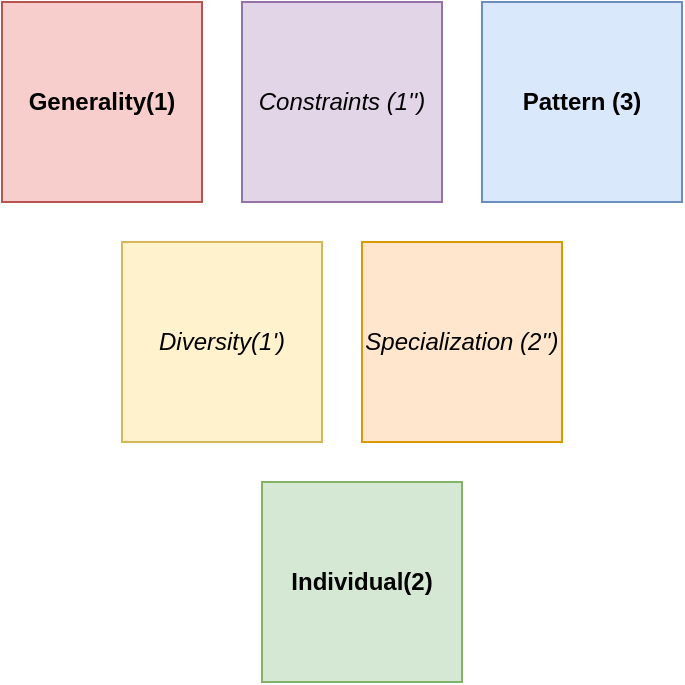 <mxfile version="13.6.5" type="github"><diagram id="23cd3d57-70d3-aa07-4344-c8512c3c706a" name="Page-1"><mxGraphModel dx="648" dy="415" grid="1" gridSize="10" guides="1" tooltips="1" connect="1" arrows="1" fold="1" page="1" pageScale="1" pageWidth="850" pageHeight="1100" background="#ffffff" math="0" shadow="0"><root><mxCell id="0"/><mxCell id="1" parent="0"/><mxCell id="KarUgZ8UHz0DI5fR4_Vn-26" value="&lt;span&gt;&lt;b&gt;Generality(1)&lt;/b&gt;&lt;/span&gt;" style="whiteSpace=wrap;html=1;aspect=fixed;fillColor=#f8cecc;strokeColor=#b85450;" parent="1" vertex="1"><mxGeometry x="150" y="50" width="100" height="100" as="geometry"/></mxCell><mxCell id="KarUgZ8UHz0DI5fR4_Vn-27" value="&lt;i&gt;Constraints (1'')&lt;br&gt;&lt;/i&gt;" style="whiteSpace=wrap;html=1;aspect=fixed;fillColor=#e1d5e7;strokeColor=#9673a6;" parent="1" vertex="1"><mxGeometry x="270" y="50" width="100" height="100" as="geometry"/></mxCell><mxCell id="KarUgZ8UHz0DI5fR4_Vn-28" value="&lt;b&gt;Pattern (3)&lt;/b&gt;" style="whiteSpace=wrap;html=1;aspect=fixed;fillColor=#dae8fc;strokeColor=#6c8ebf;" parent="1" vertex="1"><mxGeometry x="390" y="50" width="100" height="100" as="geometry"/></mxCell><mxCell id="KarUgZ8UHz0DI5fR4_Vn-29" value="&lt;i&gt;Diversity(1')&lt;/i&gt;" style="whiteSpace=wrap;html=1;aspect=fixed;fillColor=#fff2cc;strokeColor=#d6b656;" parent="1" vertex="1"><mxGeometry x="210" y="170" width="100" height="100" as="geometry"/></mxCell><mxCell id="KarUgZ8UHz0DI5fR4_Vn-30" value="&lt;i&gt;Specialization (2'')&lt;/i&gt;" style="whiteSpace=wrap;html=1;aspect=fixed;fillColor=#ffe6cc;strokeColor=#d79b00;" parent="1" vertex="1"><mxGeometry x="330" y="170" width="100" height="100" as="geometry"/></mxCell><mxCell id="KarUgZ8UHz0DI5fR4_Vn-31" value="&lt;b&gt;&lt;font style=&quot;font-size: 12px&quot;&gt;Individual(2)&lt;br&gt;&lt;/font&gt;&lt;/b&gt;" style="whiteSpace=wrap;html=1;aspect=fixed;fillColor=#d5e8d4;strokeColor=#82b366;" parent="1" vertex="1"><mxGeometry x="280" y="290" width="100" height="100" as="geometry"/></mxCell></root></mxGraphModel></diagram></mxfile>